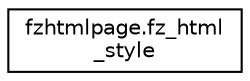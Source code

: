 digraph "Graphical Class Hierarchy"
{
 // LATEX_PDF_SIZE
  edge [fontname="Helvetica",fontsize="10",labelfontname="Helvetica",labelfontsize="10"];
  node [fontname="Helvetica",fontsize="10",shape=record];
  rankdir="LR";
  Node0 [label="fzhtmlpage.fz_html\l_style",height=0.2,width=0.4,color="black", fillcolor="white", style="filled",URL="$classfzhtmlpage_1_1fz__html__style.html",tooltip=" "];
}
